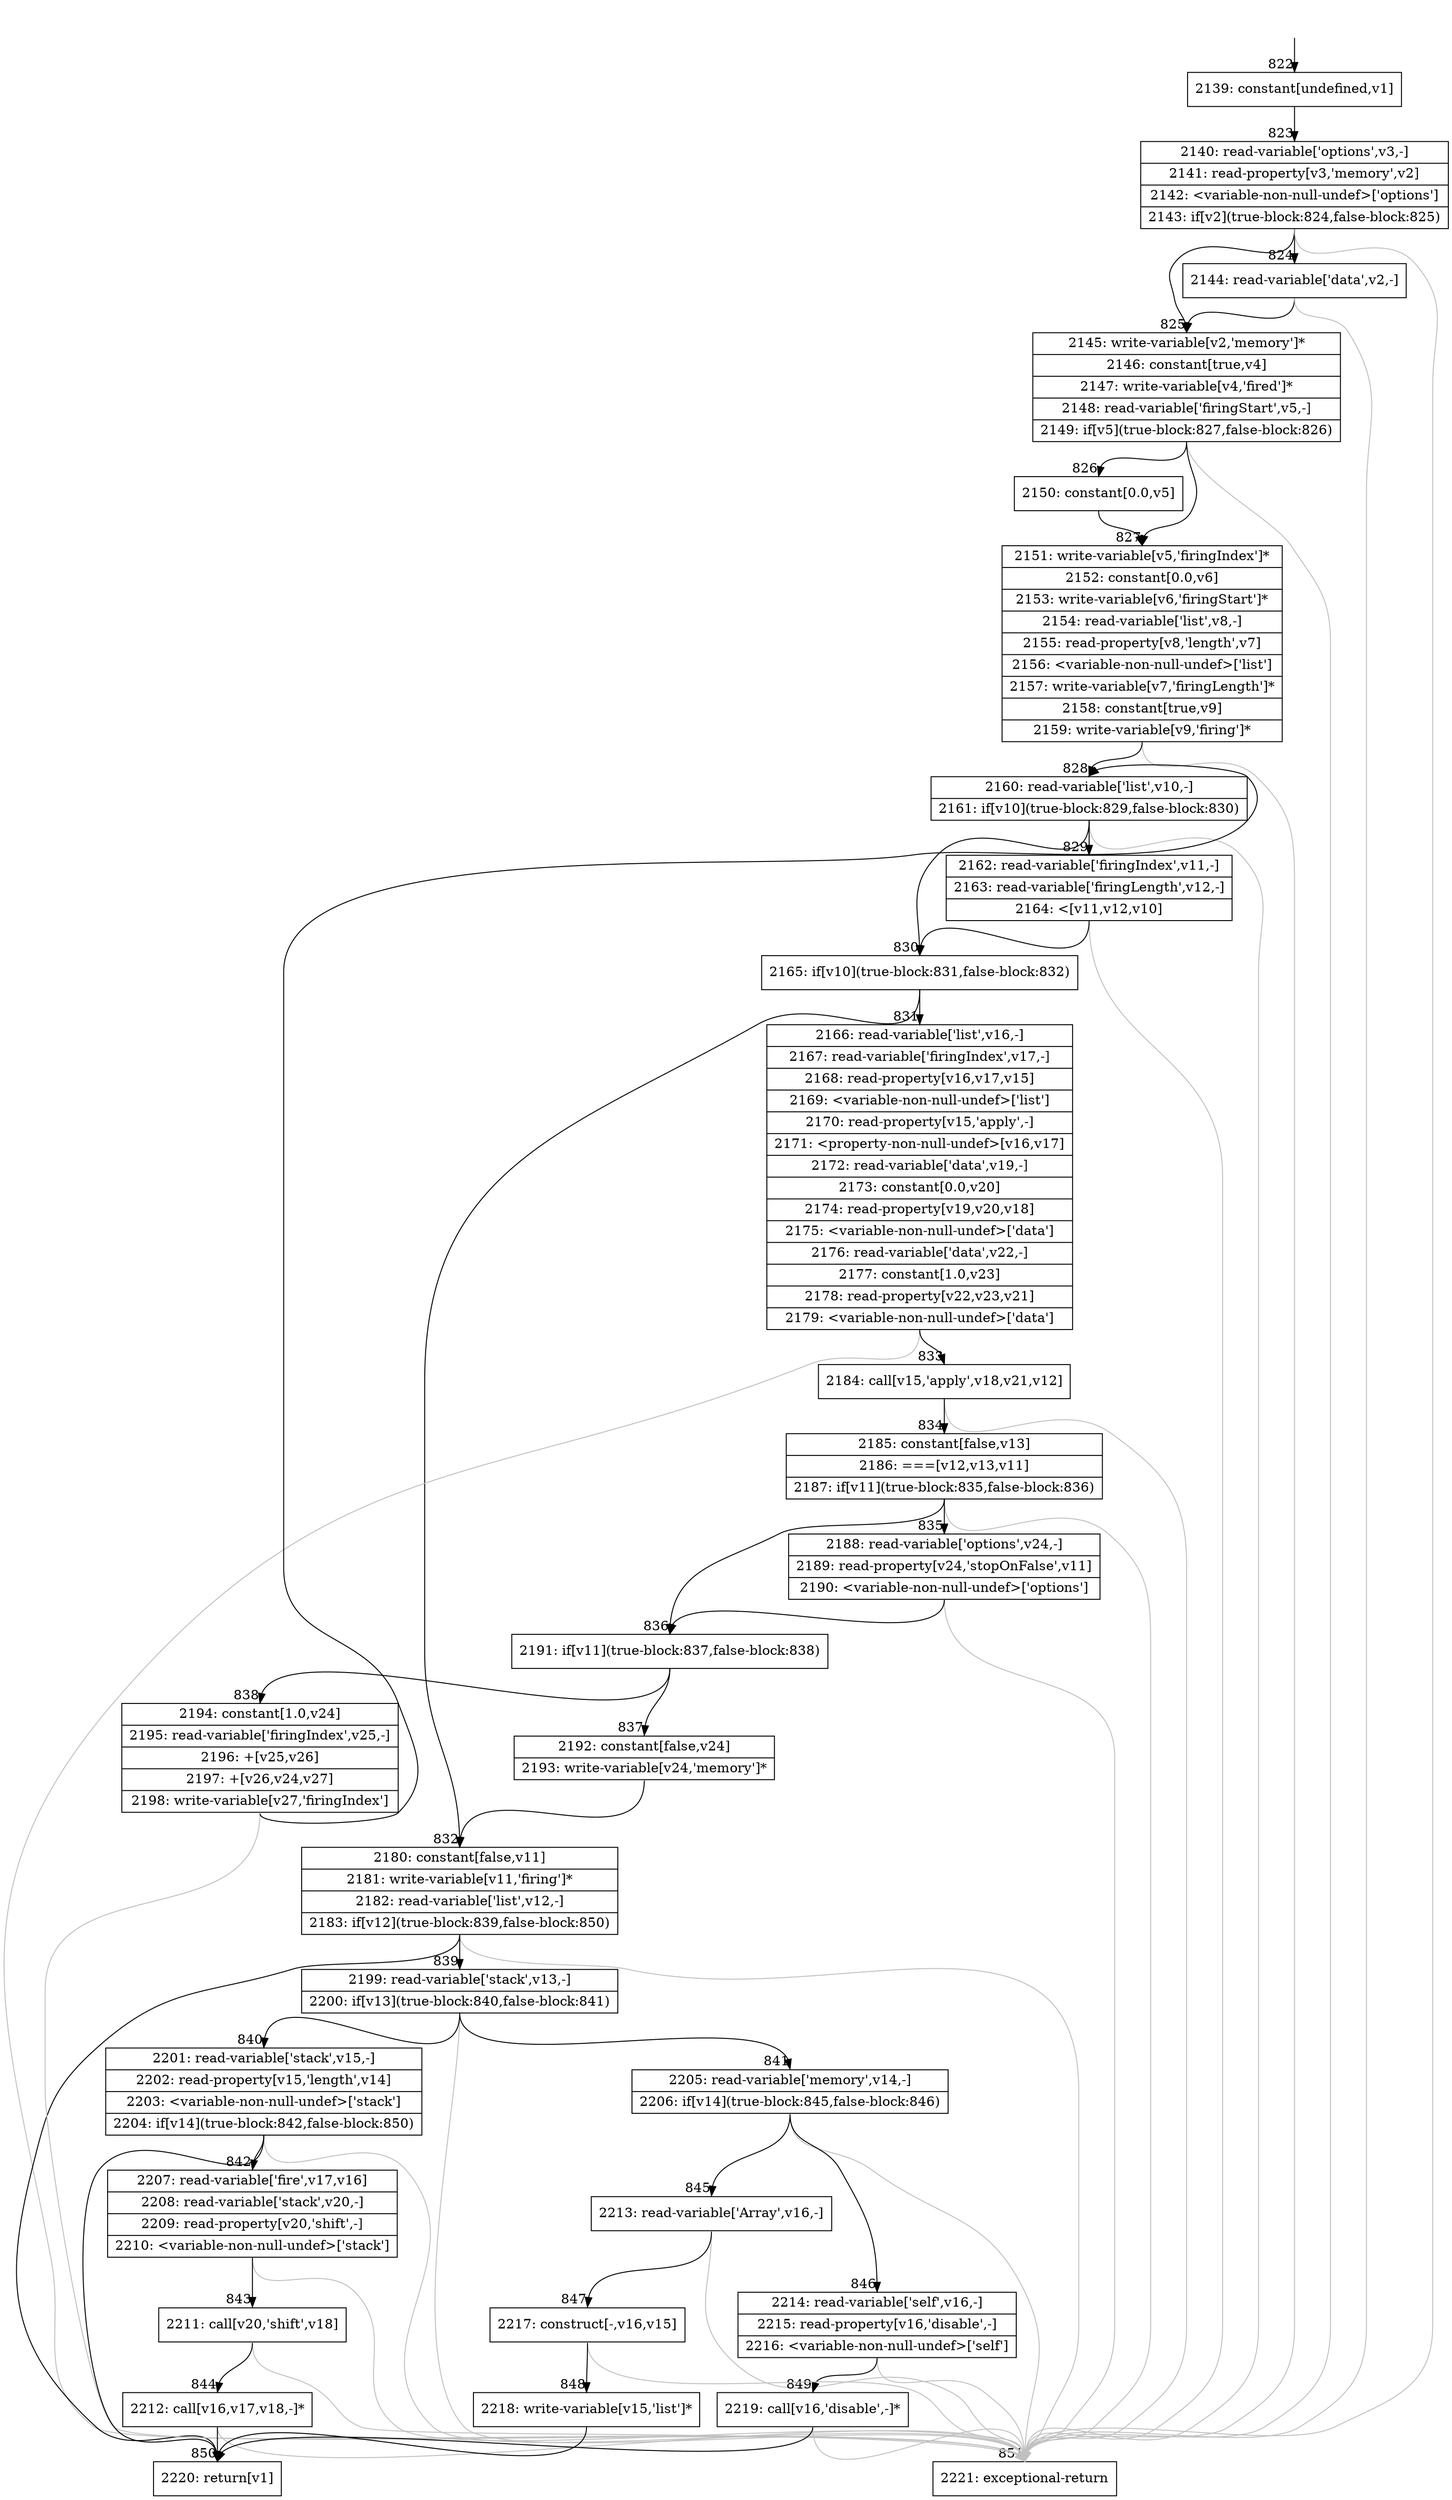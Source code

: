 digraph {
rankdir="TD"
BB_entry60[shape=none,label=""];
BB_entry60 -> BB822 [tailport=s, headport=n, headlabel="    822"]
BB822 [shape=record label="{2139: constant[undefined,v1]}" ] 
BB822 -> BB823 [tailport=s, headport=n, headlabel="      823"]
BB823 [shape=record label="{2140: read-variable['options',v3,-]|2141: read-property[v3,'memory',v2]|2142: \<variable-non-null-undef\>['options']|2143: if[v2](true-block:824,false-block:825)}" ] 
BB823 -> BB825 [tailport=s, headport=n, headlabel="      825"]
BB823 -> BB824 [tailport=s, headport=n, headlabel="      824"]
BB823 -> BB851 [tailport=s, headport=n, color=gray, headlabel="      851"]
BB824 [shape=record label="{2144: read-variable['data',v2,-]}" ] 
BB824 -> BB825 [tailport=s, headport=n]
BB824 -> BB851 [tailport=s, headport=n, color=gray]
BB825 [shape=record label="{2145: write-variable[v2,'memory']*|2146: constant[true,v4]|2147: write-variable[v4,'fired']*|2148: read-variable['firingStart',v5,-]|2149: if[v5](true-block:827,false-block:826)}" ] 
BB825 -> BB827 [tailport=s, headport=n, headlabel="      827"]
BB825 -> BB826 [tailport=s, headport=n, headlabel="      826"]
BB825 -> BB851 [tailport=s, headport=n, color=gray]
BB826 [shape=record label="{2150: constant[0.0,v5]}" ] 
BB826 -> BB827 [tailport=s, headport=n]
BB827 [shape=record label="{2151: write-variable[v5,'firingIndex']*|2152: constant[0.0,v6]|2153: write-variable[v6,'firingStart']*|2154: read-variable['list',v8,-]|2155: read-property[v8,'length',v7]|2156: \<variable-non-null-undef\>['list']|2157: write-variable[v7,'firingLength']*|2158: constant[true,v9]|2159: write-variable[v9,'firing']*}" ] 
BB827 -> BB828 [tailport=s, headport=n, headlabel="      828"]
BB827 -> BB851 [tailport=s, headport=n, color=gray]
BB828 [shape=record label="{2160: read-variable['list',v10,-]|2161: if[v10](true-block:829,false-block:830)}" ] 
BB828 -> BB830 [tailport=s, headport=n, headlabel="      830"]
BB828 -> BB829 [tailport=s, headport=n, headlabel="      829"]
BB828 -> BB851 [tailport=s, headport=n, color=gray]
BB829 [shape=record label="{2162: read-variable['firingIndex',v11,-]|2163: read-variable['firingLength',v12,-]|2164: \<[v11,v12,v10]}" ] 
BB829 -> BB830 [tailport=s, headport=n]
BB829 -> BB851 [tailport=s, headport=n, color=gray]
BB830 [shape=record label="{2165: if[v10](true-block:831,false-block:832)}" ] 
BB830 -> BB831 [tailport=s, headport=n, headlabel="      831"]
BB830 -> BB832 [tailport=s, headport=n, headlabel="      832"]
BB831 [shape=record label="{2166: read-variable['list',v16,-]|2167: read-variable['firingIndex',v17,-]|2168: read-property[v16,v17,v15]|2169: \<variable-non-null-undef\>['list']|2170: read-property[v15,'apply',-]|2171: \<property-non-null-undef\>[v16,v17]|2172: read-variable['data',v19,-]|2173: constant[0.0,v20]|2174: read-property[v19,v20,v18]|2175: \<variable-non-null-undef\>['data']|2176: read-variable['data',v22,-]|2177: constant[1.0,v23]|2178: read-property[v22,v23,v21]|2179: \<variable-non-null-undef\>['data']}" ] 
BB831 -> BB833 [tailport=s, headport=n, headlabel="      833"]
BB831 -> BB851 [tailport=s, headport=n, color=gray]
BB832 [shape=record label="{2180: constant[false,v11]|2181: write-variable[v11,'firing']*|2182: read-variable['list',v12,-]|2183: if[v12](true-block:839,false-block:850)}" ] 
BB832 -> BB839 [tailport=s, headport=n, headlabel="      839"]
BB832 -> BB850 [tailport=s, headport=n, headlabel="      850"]
BB832 -> BB851 [tailport=s, headport=n, color=gray]
BB833 [shape=record label="{2184: call[v15,'apply',v18,v21,v12]}" ] 
BB833 -> BB834 [tailport=s, headport=n, headlabel="      834"]
BB833 -> BB851 [tailport=s, headport=n, color=gray]
BB834 [shape=record label="{2185: constant[false,v13]|2186: ===[v12,v13,v11]|2187: if[v11](true-block:835,false-block:836)}" ] 
BB834 -> BB836 [tailport=s, headport=n, headlabel="      836"]
BB834 -> BB835 [tailport=s, headport=n, headlabel="      835"]
BB834 -> BB851 [tailport=s, headport=n, color=gray]
BB835 [shape=record label="{2188: read-variable['options',v24,-]|2189: read-property[v24,'stopOnFalse',v11]|2190: \<variable-non-null-undef\>['options']}" ] 
BB835 -> BB836 [tailport=s, headport=n]
BB835 -> BB851 [tailport=s, headport=n, color=gray]
BB836 [shape=record label="{2191: if[v11](true-block:837,false-block:838)}" ] 
BB836 -> BB837 [tailport=s, headport=n, headlabel="      837"]
BB836 -> BB838 [tailport=s, headport=n, headlabel="      838"]
BB837 [shape=record label="{2192: constant[false,v24]|2193: write-variable[v24,'memory']*}" ] 
BB837 -> BB832 [tailport=s, headport=n]
BB838 [shape=record label="{2194: constant[1.0,v24]|2195: read-variable['firingIndex',v25,-]|2196: +[v25,v26]|2197: +[v26,v24,v27]|2198: write-variable[v27,'firingIndex']}" ] 
BB838 -> BB828 [tailport=s, headport=n]
BB838 -> BB851 [tailport=s, headport=n, color=gray]
BB839 [shape=record label="{2199: read-variable['stack',v13,-]|2200: if[v13](true-block:840,false-block:841)}" ] 
BB839 -> BB840 [tailport=s, headport=n, headlabel="      840"]
BB839 -> BB841 [tailport=s, headport=n, headlabel="      841"]
BB839 -> BB851 [tailport=s, headport=n, color=gray]
BB840 [shape=record label="{2201: read-variable['stack',v15,-]|2202: read-property[v15,'length',v14]|2203: \<variable-non-null-undef\>['stack']|2204: if[v14](true-block:842,false-block:850)}" ] 
BB840 -> BB842 [tailport=s, headport=n, headlabel="      842"]
BB840 -> BB850 [tailport=s, headport=n]
BB840 -> BB851 [tailport=s, headport=n, color=gray]
BB841 [shape=record label="{2205: read-variable['memory',v14,-]|2206: if[v14](true-block:845,false-block:846)}" ] 
BB841 -> BB845 [tailport=s, headport=n, headlabel="      845"]
BB841 -> BB846 [tailport=s, headport=n, headlabel="      846"]
BB841 -> BB851 [tailport=s, headport=n, color=gray]
BB842 [shape=record label="{2207: read-variable['fire',v17,v16]|2208: read-variable['stack',v20,-]|2209: read-property[v20,'shift',-]|2210: \<variable-non-null-undef\>['stack']}" ] 
BB842 -> BB843 [tailport=s, headport=n, headlabel="      843"]
BB842 -> BB851 [tailport=s, headport=n, color=gray]
BB843 [shape=record label="{2211: call[v20,'shift',v18]}" ] 
BB843 -> BB844 [tailport=s, headport=n, headlabel="      844"]
BB843 -> BB851 [tailport=s, headport=n, color=gray]
BB844 [shape=record label="{2212: call[v16,v17,v18,-]*}" ] 
BB844 -> BB850 [tailport=s, headport=n]
BB844 -> BB851 [tailport=s, headport=n, color=gray]
BB845 [shape=record label="{2213: read-variable['Array',v16,-]}" ] 
BB845 -> BB847 [tailport=s, headport=n, headlabel="      847"]
BB845 -> BB851 [tailport=s, headport=n, color=gray]
BB846 [shape=record label="{2214: read-variable['self',v16,-]|2215: read-property[v16,'disable',-]|2216: \<variable-non-null-undef\>['self']}" ] 
BB846 -> BB849 [tailport=s, headport=n, headlabel="      849"]
BB846 -> BB851 [tailport=s, headport=n, color=gray]
BB847 [shape=record label="{2217: construct[-,v16,v15]}" ] 
BB847 -> BB848 [tailport=s, headport=n, headlabel="      848"]
BB847 -> BB851 [tailport=s, headport=n, color=gray]
BB848 [shape=record label="{2218: write-variable[v15,'list']*}" ] 
BB848 -> BB850 [tailport=s, headport=n]
BB849 [shape=record label="{2219: call[v16,'disable',-]*}" ] 
BB849 -> BB850 [tailport=s, headport=n]
BB849 -> BB851 [tailport=s, headport=n, color=gray]
BB850 [shape=record label="{2220: return[v1]}" ] 
BB851 [shape=record label="{2221: exceptional-return}" ] 
}
